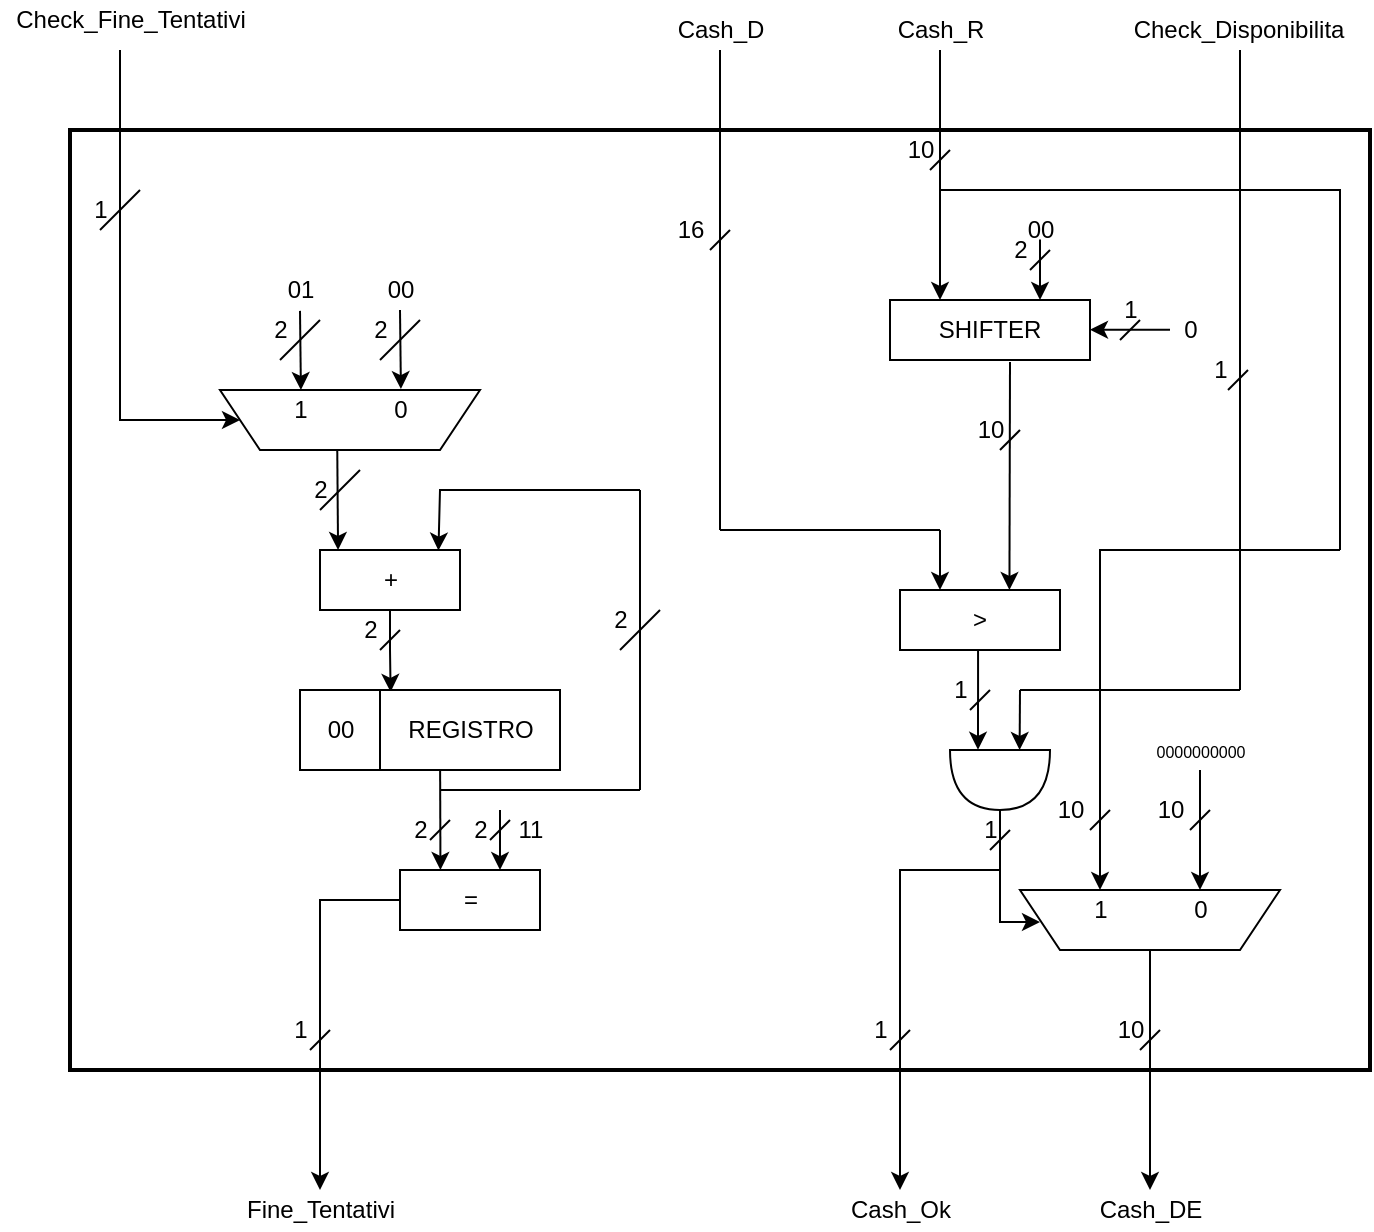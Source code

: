 <mxfile version="14.2.7" type="device"><diagram id="F1ZzKA-eBVkGZL5owRjH" name="Page-1"><mxGraphModel dx="1038" dy="580" grid="0" gridSize="10" guides="1" tooltips="1" connect="1" arrows="1" fold="1" page="1" pageScale="1" pageWidth="827" pageHeight="1169" math="0" shadow="0"><root><mxCell id="0"/><mxCell id="1" parent="0"/><mxCell id="3Wlb52w0nsUD1-H8WVIE-4" value="" style="shape=trapezoid;perimeter=trapezoidPerimeter;whiteSpace=wrap;html=1;fixedSize=1;rotation=-180;" parent="1" vertex="1"><mxGeometry x="170" y="610" width="130" height="30" as="geometry"/></mxCell><mxCell id="3Wlb52w0nsUD1-H8WVIE-15" style="edgeStyle=orthogonalEdgeStyle;rounded=0;orthogonalLoop=1;jettySize=auto;html=1;entryX=0.059;entryY=0.024;entryDx=0;entryDy=0;entryPerimeter=0;" parent="1" source="3Wlb52w0nsUD1-H8WVIE-5" target="3Wlb52w0nsUD1-H8WVIE-6" edge="1"><mxGeometry relative="1" as="geometry"/></mxCell><mxCell id="3Wlb52w0nsUD1-H8WVIE-5" value="" style="rounded=0;whiteSpace=wrap;html=1;" parent="1" vertex="1"><mxGeometry x="220" y="690" width="70" height="30" as="geometry"/></mxCell><mxCell id="3Wlb52w0nsUD1-H8WVIE-6" value="" style="rounded=0;whiteSpace=wrap;html=1;" parent="1" vertex="1"><mxGeometry x="250" y="760" width="90" height="40" as="geometry"/></mxCell><mxCell id="3Wlb52w0nsUD1-H8WVIE-7" value="" style="rounded=0;whiteSpace=wrap;html=1;" parent="1" vertex="1"><mxGeometry x="210" y="760" width="40" height="40" as="geometry"/></mxCell><mxCell id="3Wlb52w0nsUD1-H8WVIE-14" style="edgeStyle=orthogonalEdgeStyle;rounded=0;orthogonalLoop=1;jettySize=auto;html=1;exitX=0.5;exitY=1;exitDx=0;exitDy=0;" parent="1" source="3Wlb52w0nsUD1-H8WVIE-6" target="3Wlb52w0nsUD1-H8WVIE-6" edge="1"><mxGeometry relative="1" as="geometry"/></mxCell><mxCell id="3Wlb52w0nsUD1-H8WVIE-16" value="" style="rounded=0;whiteSpace=wrap;html=1;" parent="1" vertex="1"><mxGeometry x="260" y="850" width="70" height="30" as="geometry"/></mxCell><mxCell id="3Wlb52w0nsUD1-H8WVIE-20" value="" style="endArrow=classic;html=1;exitX=0.334;exitY=1.004;exitDx=0;exitDy=0;exitPerimeter=0;entryX=0.289;entryY=-0.001;entryDx=0;entryDy=0;entryPerimeter=0;" parent="1" source="3Wlb52w0nsUD1-H8WVIE-6" target="3Wlb52w0nsUD1-H8WVIE-16" edge="1"><mxGeometry width="50" height="50" relative="1" as="geometry"><mxPoint x="278" y="800" as="sourcePoint"/><mxPoint x="278" y="849" as="targetPoint"/><Array as="points"/></mxGeometry></mxCell><mxCell id="3Wlb52w0nsUD1-H8WVIE-22" value="" style="endArrow=none;html=1;" parent="1" edge="1"><mxGeometry width="50" height="50" relative="1" as="geometry"><mxPoint x="280" y="810" as="sourcePoint"/><mxPoint x="380" y="810" as="targetPoint"/></mxGeometry></mxCell><mxCell id="3Wlb52w0nsUD1-H8WVIE-23" value="" style="endArrow=none;html=1;" parent="1" edge="1"><mxGeometry width="50" height="50" relative="1" as="geometry"><mxPoint x="380" y="810" as="sourcePoint"/><mxPoint x="380" y="660" as="targetPoint"/></mxGeometry></mxCell><mxCell id="3Wlb52w0nsUD1-H8WVIE-24" value="" style="endArrow=classic;html=1;entryX=0.846;entryY=0.01;entryDx=0;entryDy=0;entryPerimeter=0;rounded=0;" parent="1" target="3Wlb52w0nsUD1-H8WVIE-5" edge="1"><mxGeometry width="50" height="50" relative="1" as="geometry"><mxPoint x="380" y="660" as="sourcePoint"/><mxPoint x="260" y="660" as="targetPoint"/><Array as="points"><mxPoint x="280" y="660"/></Array></mxGeometry></mxCell><mxCell id="3Wlb52w0nsUD1-H8WVIE-26" value="SHIFTER" style="rounded=0;whiteSpace=wrap;html=1;" parent="1" vertex="1"><mxGeometry x="505" y="565" width="100" height="30" as="geometry"/></mxCell><mxCell id="3Wlb52w0nsUD1-H8WVIE-27" value="&lt;font style=&quot;vertical-align: inherit&quot;&gt;&lt;font style=&quot;vertical-align: inherit&quot;&gt;&amp;gt;&lt;/font&gt;&lt;/font&gt;" style="rounded=0;whiteSpace=wrap;html=1;" parent="1" vertex="1"><mxGeometry x="510" y="710" width="80" height="30" as="geometry"/></mxCell><mxCell id="3Wlb52w0nsUD1-H8WVIE-28" value="" style="shape=trapezoid;perimeter=trapezoidPerimeter;whiteSpace=wrap;html=1;fixedSize=1;rotation=-180;align=left;" parent="1" vertex="1"><mxGeometry x="570" y="860" width="130" height="30" as="geometry"/></mxCell><mxCell id="3Wlb52w0nsUD1-H8WVIE-29" value="" style="shape=or;whiteSpace=wrap;html=1;rotation=90;" parent="1" vertex="1"><mxGeometry x="545" y="780" width="30" height="50" as="geometry"/></mxCell><mxCell id="3Wlb52w0nsUD1-H8WVIE-33" value="" style="endArrow=classic;html=1;entryX=0.8;entryY=0.009;entryDx=0;entryDy=0;entryPerimeter=0;" parent="1" edge="1"><mxGeometry width="50" height="50" relative="1" as="geometry"><mxPoint x="580" y="534.73" as="sourcePoint"/><mxPoint x="580" y="565" as="targetPoint"/></mxGeometry></mxCell><mxCell id="3Wlb52w0nsUD1-H8WVIE-34" value="" style="endArrow=classic;html=1;entryX=0.684;entryY=0;entryDx=0;entryDy=0;entryPerimeter=0;" parent="1" target="3Wlb52w0nsUD1-H8WVIE-27" edge="1"><mxGeometry width="50" height="50" relative="1" as="geometry"><mxPoint x="565" y="596" as="sourcePoint"/><mxPoint x="555.29" y="700" as="targetPoint"/></mxGeometry></mxCell><mxCell id="3Wlb52w0nsUD1-H8WVIE-35" value="" style="endArrow=classic;html=1;entryX=-0.004;entryY=0.72;entryDx=0;entryDy=0;entryPerimeter=0;exitX=0.488;exitY=1;exitDx=0;exitDy=0;exitPerimeter=0;" parent="1" source="3Wlb52w0nsUD1-H8WVIE-27" target="3Wlb52w0nsUD1-H8WVIE-29" edge="1"><mxGeometry width="50" height="50" relative="1" as="geometry"><mxPoint x="544" y="741" as="sourcePoint"/><mxPoint x="544" y="790" as="targetPoint"/></mxGeometry></mxCell><mxCell id="3Wlb52w0nsUD1-H8WVIE-37" value="" style="endArrow=classic;html=1;" parent="1" edge="1"><mxGeometry width="50" height="50" relative="1" as="geometry"><mxPoint x="570" y="760" as="sourcePoint"/><mxPoint x="569.81" y="790" as="targetPoint"/><Array as="points"><mxPoint x="569.81" y="790"/></Array></mxGeometry></mxCell><mxCell id="3Wlb52w0nsUD1-H8WVIE-38" value="" style="endArrow=classic;html=1;exitX=1;exitY=0.5;exitDx=0;exitDy=0;exitPerimeter=0;rounded=0;" parent="1" source="3Wlb52w0nsUD1-H8WVIE-29" edge="1"><mxGeometry width="50" height="50" relative="1" as="geometry"><mxPoint x="510" y="880" as="sourcePoint"/><mxPoint x="580" y="876" as="targetPoint"/><Array as="points"><mxPoint x="560" y="850"/><mxPoint x="560" y="876"/></Array></mxGeometry></mxCell><mxCell id="3Wlb52w0nsUD1-H8WVIE-41" value="" style="endArrow=classic;html=1;" parent="1" edge="1"><mxGeometry width="50" height="50" relative="1" as="geometry"><mxPoint x="660" y="800" as="sourcePoint"/><mxPoint x="660" y="860" as="targetPoint"/></mxGeometry></mxCell><mxCell id="3Wlb52w0nsUD1-H8WVIE-42" value="1" style="text;html=1;align=center;verticalAlign=middle;resizable=0;points=[];autosize=1;" parent="1" vertex="1"><mxGeometry x="600" y="860" width="20" height="20" as="geometry"/></mxCell><mxCell id="3Wlb52w0nsUD1-H8WVIE-43" value="0" style="text;html=1;align=center;verticalAlign=middle;resizable=0;points=[];autosize=1;" parent="1" vertex="1"><mxGeometry x="650" y="860" width="20" height="20" as="geometry"/></mxCell><mxCell id="3Wlb52w0nsUD1-H8WVIE-44" value="1" style="text;html=1;align=center;verticalAlign=middle;resizable=0;points=[];autosize=1;" parent="1" vertex="1"><mxGeometry x="200" y="610" width="20" height="20" as="geometry"/></mxCell><mxCell id="3Wlb52w0nsUD1-H8WVIE-45" value="0" style="text;html=1;align=center;verticalAlign=middle;resizable=0;points=[];autosize=1;" parent="1" vertex="1"><mxGeometry x="250" y="610" width="20" height="20" as="geometry"/></mxCell><mxCell id="3Wlb52w0nsUD1-H8WVIE-46" value="+" style="text;html=1;align=center;verticalAlign=middle;resizable=0;points=[];autosize=1;" parent="1" vertex="1"><mxGeometry x="245" y="695" width="20" height="20" as="geometry"/></mxCell><mxCell id="3Wlb52w0nsUD1-H8WVIE-47" value="00" style="text;html=1;align=center;verticalAlign=middle;resizable=0;points=[];autosize=1;" parent="1" vertex="1"><mxGeometry x="215" y="770" width="30" height="20" as="geometry"/></mxCell><mxCell id="3Wlb52w0nsUD1-H8WVIE-48" value="REGISTRO" style="text;html=1;align=center;verticalAlign=middle;resizable=0;points=[];autosize=1;" parent="1" vertex="1"><mxGeometry x="255" y="770" width="80" height="20" as="geometry"/></mxCell><mxCell id="3Wlb52w0nsUD1-H8WVIE-49" value="=" style="text;html=1;align=center;verticalAlign=middle;resizable=0;points=[];autosize=1;" parent="1" vertex="1"><mxGeometry x="285" y="855" width="20" height="20" as="geometry"/></mxCell><mxCell id="3Wlb52w0nsUD1-H8WVIE-50" value="" style="endArrow=classic;html=1;exitX=0.549;exitY=0;exitDx=0;exitDy=0;exitPerimeter=0;entryX=0.129;entryY=0;entryDx=0;entryDy=0;entryPerimeter=0;" parent="1" source="3Wlb52w0nsUD1-H8WVIE-4" target="3Wlb52w0nsUD1-H8WVIE-5" edge="1"><mxGeometry width="50" height="50" relative="1" as="geometry"><mxPoint x="229" y="650" as="sourcePoint"/><mxPoint x="229" y="680" as="targetPoint"/></mxGeometry></mxCell><mxCell id="3Wlb52w0nsUD1-H8WVIE-54" value="" style="endArrow=classic;html=1;entryX=0.523;entryY=-0.022;entryDx=0;entryDy=0;entryPerimeter=0;" parent="1" target="3Wlb52w0nsUD1-H8WVIE-45" edge="1"><mxGeometry width="50" height="50" relative="1" as="geometry"><mxPoint x="260" y="570" as="sourcePoint"/><mxPoint x="262" y="600" as="targetPoint"/></mxGeometry></mxCell><mxCell id="3Wlb52w0nsUD1-H8WVIE-55" value="" style="endArrow=classic;html=1;entryX=0.523;entryY=-0.022;entryDx=0;entryDy=0;entryPerimeter=0;" parent="1" edge="1"><mxGeometry width="50" height="50" relative="1" as="geometry"><mxPoint x="210.0" y="570.44" as="sourcePoint"/><mxPoint x="210.46" y="610.0" as="targetPoint"/></mxGeometry></mxCell><mxCell id="3Wlb52w0nsUD1-H8WVIE-56" value="01" style="text;html=1;align=center;verticalAlign=middle;resizable=0;points=[];autosize=1;" parent="1" vertex="1"><mxGeometry x="195" y="550" width="30" height="20" as="geometry"/></mxCell><mxCell id="3Wlb52w0nsUD1-H8WVIE-57" value="00" style="text;html=1;align=center;verticalAlign=middle;resizable=0;points=[];autosize=1;" parent="1" vertex="1"><mxGeometry x="245" y="550" width="30" height="20" as="geometry"/></mxCell><mxCell id="3Wlb52w0nsUD1-H8WVIE-58" value="" style="endArrow=classic;html=1;rounded=0;" parent="1" target="3Wlb52w0nsUD1-H8WVIE-4" edge="1"><mxGeometry width="50" height="50" relative="1" as="geometry"><mxPoint x="120" y="440" as="sourcePoint"/><mxPoint x="140" y="580" as="targetPoint"/><Array as="points"><mxPoint x="120" y="625"/></Array></mxGeometry></mxCell><mxCell id="3Wlb52w0nsUD1-H8WVIE-59" value="Check_Fine_Tentativi" style="text;html=1;align=center;verticalAlign=middle;resizable=0;points=[];autosize=1;" parent="1" vertex="1"><mxGeometry x="60" y="415" width="130" height="20" as="geometry"/></mxCell><mxCell id="3Wlb52w0nsUD1-H8WVIE-62" value="" style="endArrow=classic;html=1;exitX=0;exitY=0.5;exitDx=0;exitDy=0;rounded=0;" parent="1" source="3Wlb52w0nsUD1-H8WVIE-16" edge="1"><mxGeometry width="50" height="50" relative="1" as="geometry"><mxPoint x="165" y="875" as="sourcePoint"/><mxPoint x="220" y="1010" as="targetPoint"/><Array as="points"><mxPoint x="220" y="865"/></Array></mxGeometry></mxCell><mxCell id="3Wlb52w0nsUD1-H8WVIE-63" value="Fine_Tentativi" style="text;html=1;align=center;verticalAlign=middle;resizable=0;points=[];autosize=1;" parent="1" vertex="1"><mxGeometry x="175" y="1010" width="90" height="20" as="geometry"/></mxCell><mxCell id="3Wlb52w0nsUD1-H8WVIE-65" value="11" style="text;html=1;align=center;verticalAlign=middle;resizable=0;points=[];autosize=1;" parent="1" vertex="1"><mxGeometry x="310" y="820" width="30" height="20" as="geometry"/></mxCell><mxCell id="3Wlb52w0nsUD1-H8WVIE-67" value="" style="endArrow=classic;html=1;" parent="1" edge="1"><mxGeometry width="50" height="50" relative="1" as="geometry"><mxPoint x="645" y="579.83" as="sourcePoint"/><mxPoint x="605" y="579.83" as="targetPoint"/></mxGeometry></mxCell><mxCell id="3Wlb52w0nsUD1-H8WVIE-73" value="" style="endArrow=classic;html=1;exitX=0.5;exitY=0;exitDx=0;exitDy=0;" parent="1" source="3Wlb52w0nsUD1-H8WVIE-74" edge="1"><mxGeometry width="50" height="50" relative="1" as="geometry"><mxPoint x="460" y="1010" as="sourcePoint"/><mxPoint x="635" y="1010" as="targetPoint"/></mxGeometry></mxCell><mxCell id="3Wlb52w0nsUD1-H8WVIE-75" value="" style="endArrow=classic;html=1;anchorPointDirection=0;noJump=1;rounded=0;" parent="1" edge="1"><mxGeometry width="50" height="50" relative="1" as="geometry"><mxPoint x="560" y="850" as="sourcePoint"/><mxPoint x="510" y="1010" as="targetPoint"/><Array as="points"><mxPoint x="510" y="850"/></Array></mxGeometry></mxCell><mxCell id="3Wlb52w0nsUD1-H8WVIE-76" value="Cash_Ok" style="text;html=1;align=center;verticalAlign=middle;resizable=0;points=[];autosize=1;" parent="1" vertex="1"><mxGeometry x="475" y="1010" width="70" height="20" as="geometry"/></mxCell><mxCell id="3Wlb52w0nsUD1-H8WVIE-77" value="" style="endArrow=classic;html=1;" parent="1" edge="1"><mxGeometry width="50" height="50" relative="1" as="geometry"><mxPoint x="530" y="440" as="sourcePoint"/><mxPoint x="530" y="565" as="targetPoint"/></mxGeometry></mxCell><mxCell id="3Wlb52w0nsUD1-H8WVIE-78" value="&lt;font style=&quot;vertical-align: inherit&quot;&gt;&lt;font style=&quot;vertical-align: inherit&quot;&gt;Cash_R&lt;/font&gt;&lt;/font&gt;" style="text;html=1;align=center;verticalAlign=middle;resizable=0;points=[];autosize=1;" parent="1" vertex="1"><mxGeometry x="500" y="420" width="60" height="20" as="geometry"/></mxCell><mxCell id="3Wlb52w0nsUD1-H8WVIE-79" value="" style="endArrow=classic;html=1;entryX=0.25;entryY=0;entryDx=0;entryDy=0;" parent="1" target="3Wlb52w0nsUD1-H8WVIE-27" edge="1"><mxGeometry width="50" height="50" relative="1" as="geometry"><mxPoint x="530" y="680" as="sourcePoint"/><mxPoint x="530" y="690" as="targetPoint"/></mxGeometry></mxCell><mxCell id="3Wlb52w0nsUD1-H8WVIE-80" value="" style="endArrow=none;html=1;" parent="1" edge="1"><mxGeometry width="50" height="50" relative="1" as="geometry"><mxPoint x="420" y="680" as="sourcePoint"/><mxPoint x="530" y="680" as="targetPoint"/></mxGeometry></mxCell><mxCell id="3Wlb52w0nsUD1-H8WVIE-81" value="" style="endArrow=none;html=1;" parent="1" source="3Wlb52w0nsUD1-H8WVIE-39" edge="1"><mxGeometry width="50" height="50" relative="1" as="geometry"><mxPoint x="420" y="680" as="sourcePoint"/><mxPoint x="420" y="440" as="targetPoint"/></mxGeometry></mxCell><mxCell id="3Wlb52w0nsUD1-H8WVIE-82" value="&lt;font style=&quot;vertical-align: inherit&quot;&gt;&lt;font style=&quot;vertical-align: inherit&quot;&gt;Cash_D&lt;/font&gt;&lt;/font&gt;" style="text;html=1;align=center;verticalAlign=middle;resizable=0;points=[];autosize=1;" parent="1" vertex="1"><mxGeometry x="390" y="420" width="60" height="20" as="geometry"/></mxCell><mxCell id="3Wlb52w0nsUD1-H8WVIE-83" value="" style="endArrow=none;html=1;" parent="1" edge="1"><mxGeometry width="50" height="50" relative="1" as="geometry"><mxPoint x="570" y="760" as="sourcePoint"/><mxPoint x="680" y="760" as="targetPoint"/></mxGeometry></mxCell><mxCell id="3Wlb52w0nsUD1-H8WVIE-84" value="" style="endArrow=none;html=1;" parent="1" edge="1"><mxGeometry width="50" height="50" relative="1" as="geometry"><mxPoint x="680" y="760" as="sourcePoint"/><mxPoint x="680" y="440" as="targetPoint"/></mxGeometry></mxCell><mxCell id="3Wlb52w0nsUD1-H8WVIE-85" value="Check_Disponibilita" style="text;html=1;align=center;verticalAlign=middle;resizable=0;points=[];autosize=1;" parent="1" vertex="1"><mxGeometry x="619" y="420" width="120" height="20" as="geometry"/></mxCell><mxCell id="3Wlb52w0nsUD1-H8WVIE-74" value="Cash_DE" style="text;html=1;align=center;verticalAlign=middle;resizable=0;points=[];autosize=1;" parent="1" vertex="1"><mxGeometry x="600" y="1010" width="70" height="20" as="geometry"/></mxCell><mxCell id="oKZ-Uz7HaPPrCYo14YE5-1" value="" style="endArrow=classic;html=1;exitX=0.5;exitY=0;exitDx=0;exitDy=0;" parent="1" source="3Wlb52w0nsUD1-H8WVIE-28" target="3Wlb52w0nsUD1-H8WVIE-74" edge="1"><mxGeometry width="50" height="50" relative="1" as="geometry"><mxPoint x="635" y="890" as="sourcePoint"/><mxPoint x="635" y="1010" as="targetPoint"/></mxGeometry></mxCell><mxCell id="oKZ-Uz7HaPPrCYo14YE5-2" value="" style="endArrow=none;html=1;" parent="1" edge="1"><mxGeometry width="50" height="50" relative="1" as="geometry"><mxPoint x="110" y="530" as="sourcePoint"/><mxPoint x="130" y="510" as="targetPoint"/></mxGeometry></mxCell><mxCell id="oKZ-Uz7HaPPrCYo14YE5-4" value="" style="endArrow=none;html=1;" parent="1" edge="1"><mxGeometry width="50" height="50" relative="1" as="geometry"><mxPoint x="200" y="595" as="sourcePoint"/><mxPoint x="220" y="575" as="targetPoint"/></mxGeometry></mxCell><mxCell id="oKZ-Uz7HaPPrCYo14YE5-5" value="" style="endArrow=none;html=1;" parent="1" edge="1"><mxGeometry width="50" height="50" relative="1" as="geometry"><mxPoint x="250" y="595" as="sourcePoint"/><mxPoint x="270" y="575" as="targetPoint"/></mxGeometry></mxCell><mxCell id="oKZ-Uz7HaPPrCYo14YE5-6" value="" style="endArrow=none;html=1;" parent="1" edge="1"><mxGeometry width="50" height="50" relative="1" as="geometry"><mxPoint x="275" y="835" as="sourcePoint"/><mxPoint x="285" y="825" as="targetPoint"/></mxGeometry></mxCell><mxCell id="oKZ-Uz7HaPPrCYo14YE5-9" value="" style="endArrow=none;html=1;" parent="1" edge="1"><mxGeometry width="50" height="50" relative="1" as="geometry"><mxPoint x="305" y="835" as="sourcePoint"/><mxPoint x="315" y="825" as="targetPoint"/><Array as="points"><mxPoint x="315" y="825"/></Array></mxGeometry></mxCell><mxCell id="oKZ-Uz7HaPPrCYo14YE5-11" value="" style="endArrow=classic;html=1;" parent="1" edge="1"><mxGeometry width="50" height="50" relative="1" as="geometry"><mxPoint x="310" y="820" as="sourcePoint"/><mxPoint x="310" y="850.003" as="targetPoint"/></mxGeometry></mxCell><mxCell id="oKZ-Uz7HaPPrCYo14YE5-12" value="2" style="text;html=1;align=center;verticalAlign=middle;resizable=0;points=[];autosize=1;" parent="1" vertex="1"><mxGeometry x="260" y="820" width="20" height="20" as="geometry"/></mxCell><mxCell id="oKZ-Uz7HaPPrCYo14YE5-13" value="2" style="text;html=1;align=center;verticalAlign=middle;resizable=0;points=[];autosize=1;" parent="1" vertex="1"><mxGeometry x="290" y="820" width="20" height="20" as="geometry"/></mxCell><mxCell id="oKZ-Uz7HaPPrCYo14YE5-14" value="2" style="text;html=1;align=center;verticalAlign=middle;resizable=0;points=[];autosize=1;" parent="1" vertex="1"><mxGeometry x="190" y="570" width="20" height="20" as="geometry"/></mxCell><mxCell id="oKZ-Uz7HaPPrCYo14YE5-15" value="2" style="text;html=1;align=center;verticalAlign=middle;resizable=0;points=[];autosize=1;" parent="1" vertex="1"><mxGeometry x="240" y="570" width="20" height="20" as="geometry"/></mxCell><mxCell id="oKZ-Uz7HaPPrCYo14YE5-16" value="1" style="text;html=1;align=center;verticalAlign=middle;resizable=0;points=[];autosize=1;" parent="1" vertex="1"><mxGeometry x="100" y="510" width="20" height="20" as="geometry"/></mxCell><mxCell id="oKZ-Uz7HaPPrCYo14YE5-17" value="" style="endArrow=none;html=1;" parent="1" edge="1"><mxGeometry width="50" height="50" relative="1" as="geometry"><mxPoint x="215" y="940" as="sourcePoint"/><mxPoint x="225" y="930" as="targetPoint"/></mxGeometry></mxCell><mxCell id="oKZ-Uz7HaPPrCYo14YE5-18" value="1" style="text;html=1;align=center;verticalAlign=middle;resizable=0;points=[];autosize=1;" parent="1" vertex="1"><mxGeometry x="200" y="920" width="20" height="20" as="geometry"/></mxCell><mxCell id="oKZ-Uz7HaPPrCYo14YE5-21" value="" style="endArrow=none;html=1;" parent="1" edge="1"><mxGeometry width="50" height="50" relative="1" as="geometry"><mxPoint x="220.0" y="670" as="sourcePoint"/><mxPoint x="240.0" y="650" as="targetPoint"/></mxGeometry></mxCell><mxCell id="oKZ-Uz7HaPPrCYo14YE5-23" value="" style="endArrow=none;html=1;" parent="1" edge="1"><mxGeometry width="50" height="50" relative="1" as="geometry"><mxPoint x="370.0" y="740" as="sourcePoint"/><mxPoint x="390.0" y="720" as="targetPoint"/></mxGeometry></mxCell><mxCell id="oKZ-Uz7HaPPrCYo14YE5-27" value="" style="endArrow=none;html=1;" parent="1" edge="1"><mxGeometry width="50" height="50" relative="1" as="geometry"><mxPoint x="250" y="740" as="sourcePoint"/><mxPoint x="260" y="730" as="targetPoint"/></mxGeometry></mxCell><mxCell id="oKZ-Uz7HaPPrCYo14YE5-28" value="2" style="text;html=1;align=center;verticalAlign=middle;resizable=0;points=[];autosize=1;" parent="1" vertex="1"><mxGeometry x="235" y="720" width="20" height="20" as="geometry"/></mxCell><mxCell id="oKZ-Uz7HaPPrCYo14YE5-29" value="2" style="text;html=1;align=center;verticalAlign=middle;resizable=0;points=[];autosize=1;" parent="1" vertex="1"><mxGeometry x="210" y="650" width="20" height="20" as="geometry"/></mxCell><mxCell id="oKZ-Uz7HaPPrCYo14YE5-30" value="2" style="text;html=1;align=center;verticalAlign=middle;resizable=0;points=[];autosize=1;" parent="1" vertex="1"><mxGeometry x="360" y="715" width="20" height="20" as="geometry"/></mxCell><mxCell id="oKZ-Uz7HaPPrCYo14YE5-31" value="" style="endArrow=none;html=1;" parent="1" edge="1"><mxGeometry width="50" height="50" relative="1" as="geometry"><mxPoint x="525" y="500" as="sourcePoint"/><mxPoint x="535" y="490" as="targetPoint"/></mxGeometry></mxCell><mxCell id="oKZ-Uz7HaPPrCYo14YE5-32" value="" style="endArrow=none;html=1;" parent="1" edge="1"><mxGeometry width="50" height="50" relative="1" as="geometry"><mxPoint x="415" y="540" as="sourcePoint"/><mxPoint x="425" y="530" as="targetPoint"/></mxGeometry></mxCell><mxCell id="oKZ-Uz7HaPPrCYo14YE5-33" value="" style="endArrow=none;html=1;" parent="1" edge="1"><mxGeometry width="50" height="50" relative="1" as="geometry"><mxPoint x="674" y="610" as="sourcePoint"/><mxPoint x="684" y="600" as="targetPoint"/></mxGeometry></mxCell><mxCell id="oKZ-Uz7HaPPrCYo14YE5-37" value="" style="endArrow=none;html=1;" parent="1" edge="1"><mxGeometry width="50" height="50" relative="1" as="geometry"><mxPoint x="560" y="640" as="sourcePoint"/><mxPoint x="570" y="630" as="targetPoint"/></mxGeometry></mxCell><mxCell id="oKZ-Uz7HaPPrCYo14YE5-38" value="" style="endArrow=none;html=1;" parent="1" edge="1"><mxGeometry width="50" height="50" relative="1" as="geometry"><mxPoint x="545" y="770" as="sourcePoint"/><mxPoint x="555" y="760" as="targetPoint"/></mxGeometry></mxCell><mxCell id="oKZ-Uz7HaPPrCYo14YE5-39" value="" style="endArrow=none;html=1;" parent="1" edge="1"><mxGeometry width="50" height="50" relative="1" as="geometry"><mxPoint x="655" y="830" as="sourcePoint"/><mxPoint x="665" y="820" as="targetPoint"/></mxGeometry></mxCell><mxCell id="oKZ-Uz7HaPPrCYo14YE5-40" value="" style="endArrow=classic;html=1;entryX=0.5;entryY=0;entryDx=0;entryDy=0;entryPerimeter=0;rounded=0;" parent="1" target="3Wlb52w0nsUD1-H8WVIE-42" edge="1"><mxGeometry width="50" height="50" relative="1" as="geometry"><mxPoint x="730" y="690" as="sourcePoint"/><mxPoint x="610" y="780" as="targetPoint"/><Array as="points"><mxPoint x="610" y="690"/></Array></mxGeometry></mxCell><mxCell id="oKZ-Uz7HaPPrCYo14YE5-41" value="" style="endArrow=none;html=1;" parent="1" edge="1"><mxGeometry width="50" height="50" relative="1" as="geometry"><mxPoint x="605" y="830" as="sourcePoint"/><mxPoint x="615" y="820" as="targetPoint"/></mxGeometry></mxCell><mxCell id="oKZ-Uz7HaPPrCYo14YE5-42" value="" style="endArrow=none;html=1;" parent="1" edge="1"><mxGeometry width="50" height="50" relative="1" as="geometry"><mxPoint x="505.0" y="940" as="sourcePoint"/><mxPoint x="515.0" y="930" as="targetPoint"/></mxGeometry></mxCell><mxCell id="oKZ-Uz7HaPPrCYo14YE5-43" value="" style="endArrow=none;html=1;" parent="1" edge="1"><mxGeometry width="50" height="50" relative="1" as="geometry"><mxPoint x="630.0" y="940" as="sourcePoint"/><mxPoint x="640.0" y="930" as="targetPoint"/></mxGeometry></mxCell><mxCell id="oKZ-Uz7HaPPrCYo14YE5-44" value="" style="endArrow=none;html=1;" parent="1" edge="1"><mxGeometry width="50" height="50" relative="1" as="geometry"><mxPoint x="555.0" y="840" as="sourcePoint"/><mxPoint x="565.0" y="830" as="targetPoint"/></mxGeometry></mxCell><mxCell id="oKZ-Uz7HaPPrCYo14YE5-45" value="&lt;font style=&quot;vertical-align: inherit&quot;&gt;&lt;font style=&quot;vertical-align: inherit&quot;&gt;10&lt;/font&gt;&lt;/font&gt;" style="text;html=1;align=center;verticalAlign=middle;resizable=0;points=[];autosize=1;" parent="1" vertex="1"><mxGeometry x="505" y="480" width="30" height="20" as="geometry"/></mxCell><mxCell id="oKZ-Uz7HaPPrCYo14YE5-46" value="&lt;font style=&quot;vertical-align: inherit&quot;&gt;&lt;font style=&quot;vertical-align: inherit&quot;&gt;16&lt;/font&gt;&lt;/font&gt;" style="text;html=1;align=center;verticalAlign=middle;resizable=0;points=[];autosize=1;" parent="1" vertex="1"><mxGeometry x="390" y="520" width="30" height="20" as="geometry"/></mxCell><mxCell id="oKZ-Uz7HaPPrCYo14YE5-47" value="" style="endArrow=none;html=1;" parent="1" edge="1"><mxGeometry width="50" height="50" relative="1" as="geometry"><mxPoint x="575" y="550" as="sourcePoint"/><mxPoint x="585" y="540" as="targetPoint"/></mxGeometry></mxCell><mxCell id="oKZ-Uz7HaPPrCYo14YE5-48" value="&lt;font style=&quot;vertical-align: inherit&quot;&gt;&lt;font style=&quot;vertical-align: inherit&quot;&gt;2&lt;/font&gt;&lt;/font&gt;" style="text;html=1;align=center;verticalAlign=middle;resizable=0;points=[];autosize=1;" parent="1" vertex="1"><mxGeometry x="560" y="530" width="20" height="20" as="geometry"/></mxCell><mxCell id="oKZ-Uz7HaPPrCYo14YE5-52" value="&lt;font style=&quot;vertical-align: inherit&quot;&gt;&lt;font style=&quot;vertical-align: inherit&quot;&gt;10&lt;/font&gt;&lt;/font&gt;" style="text;html=1;align=center;verticalAlign=middle;resizable=0;points=[];autosize=1;" parent="1" vertex="1"><mxGeometry x="540" y="620" width="30" height="20" as="geometry"/></mxCell><mxCell id="oKZ-Uz7HaPPrCYo14YE5-55" value="1" style="text;html=1;align=center;verticalAlign=middle;resizable=0;points=[];autosize=1;" parent="1" vertex="1"><mxGeometry x="530" y="750" width="20" height="20" as="geometry"/></mxCell><mxCell id="oKZ-Uz7HaPPrCYo14YE5-56" value="1" style="text;html=1;align=center;verticalAlign=middle;resizable=0;points=[];autosize=1;" parent="1" vertex="1"><mxGeometry x="660" y="590" width="20" height="20" as="geometry"/></mxCell><mxCell id="oKZ-Uz7HaPPrCYo14YE5-58" value="10" style="text;html=1;align=center;verticalAlign=middle;resizable=0;points=[];autosize=1;" parent="1" vertex="1"><mxGeometry x="580" y="810" width="30" height="20" as="geometry"/></mxCell><mxCell id="oKZ-Uz7HaPPrCYo14YE5-59" value="10" style="text;html=1;align=center;verticalAlign=middle;resizable=0;points=[];autosize=1;" parent="1" vertex="1"><mxGeometry x="630" y="810" width="30" height="20" as="geometry"/></mxCell><mxCell id="oKZ-Uz7HaPPrCYo14YE5-60" value="1" style="text;html=1;align=center;verticalAlign=middle;resizable=0;points=[];autosize=1;" parent="1" vertex="1"><mxGeometry x="545" y="820" width="20" height="20" as="geometry"/></mxCell><mxCell id="oKZ-Uz7HaPPrCYo14YE5-61" value="1" style="text;html=1;align=center;verticalAlign=middle;resizable=0;points=[];autosize=1;" parent="1" vertex="1"><mxGeometry x="490" y="920" width="20" height="20" as="geometry"/></mxCell><mxCell id="oKZ-Uz7HaPPrCYo14YE5-62" value="10" style="text;html=1;align=center;verticalAlign=middle;resizable=0;points=[];autosize=1;" parent="1" vertex="1"><mxGeometry x="610" y="920" width="30" height="20" as="geometry"/></mxCell><mxCell id="ZiNMefFkdnp6uzBAAPx0-2" value="&lt;font style=&quot;vertical-align: inherit&quot;&gt;&lt;font style=&quot;vertical-align: inherit&quot;&gt;00&lt;/font&gt;&lt;/font&gt;" style="text;html=1;align=center;verticalAlign=middle;resizable=0;points=[];autosize=1;" parent="1" vertex="1"><mxGeometry x="565" y="520" width="30" height="20" as="geometry"/></mxCell><mxCell id="ZiNMefFkdnp6uzBAAPx0-3" value="" style="endArrow=none;html=1;" parent="1" edge="1"><mxGeometry width="50" height="50" relative="1" as="geometry"><mxPoint x="620" y="585" as="sourcePoint"/><mxPoint x="630" y="575" as="targetPoint"/></mxGeometry></mxCell><mxCell id="ZiNMefFkdnp6uzBAAPx0-4" value="&lt;font style=&quot;vertical-align: inherit&quot;&gt;&lt;font style=&quot;vertical-align: inherit&quot;&gt;&lt;font style=&quot;vertical-align: inherit&quot;&gt;&lt;font style=&quot;vertical-align: inherit&quot;&gt;1&lt;/font&gt;&lt;/font&gt;&lt;/font&gt;&lt;/font&gt;" style="text;html=1;align=center;verticalAlign=middle;resizable=0;points=[];autosize=1;" parent="1" vertex="1"><mxGeometry x="615" y="560" width="20" height="20" as="geometry"/></mxCell><mxCell id="ZiNMefFkdnp6uzBAAPx0-5" value="&lt;font style=&quot;vertical-align: inherit&quot;&gt;&lt;font style=&quot;vertical-align: inherit&quot;&gt;&lt;font style=&quot;vertical-align: inherit&quot;&gt;&lt;font style=&quot;vertical-align: inherit&quot;&gt;0&lt;/font&gt;&lt;/font&gt;&lt;/font&gt;&lt;/font&gt;" style="text;html=1;align=center;verticalAlign=middle;resizable=0;points=[];autosize=1;" parent="1" vertex="1"><mxGeometry x="645" y="570" width="20" height="20" as="geometry"/></mxCell><mxCell id="ZiNMefFkdnp6uzBAAPx0-6" value="&lt;font style=&quot;vertical-align: inherit&quot;&gt;&lt;font style=&quot;vertical-align: inherit ; font-size: 8px&quot;&gt;0000000000&lt;/font&gt;&lt;/font&gt;" style="text;html=1;align=center;verticalAlign=middle;resizable=0;points=[];autosize=1;" parent="1" vertex="1"><mxGeometry x="630" y="780" width="60" height="20" as="geometry"/></mxCell><mxCell id="aPxYYZ1kFXg1mBCWbeuT-1" value="" style="endArrow=none;html=1;rounded=0;" parent="1" edge="1"><mxGeometry width="50" height="50" relative="1" as="geometry"><mxPoint x="730" y="690" as="sourcePoint"/><mxPoint x="530" y="510" as="targetPoint"/><Array as="points"><mxPoint x="730" y="510"/></Array></mxGeometry></mxCell><mxCell id="3Wlb52w0nsUD1-H8WVIE-39" value="" style="rounded=0;whiteSpace=wrap;html=1;perimeterSpacing=2;strokeWidth=2;fillColor=none;imageAspect=1;" parent="1" vertex="1"><mxGeometry x="95" y="480" width="650" height="470" as="geometry"/></mxCell><mxCell id="aPxYYZ1kFXg1mBCWbeuT-2" value="" style="endArrow=none;html=1;" parent="1" target="3Wlb52w0nsUD1-H8WVIE-39" edge="1"><mxGeometry width="50" height="50" relative="1" as="geometry"><mxPoint x="420" y="680" as="sourcePoint"/><mxPoint x="420" y="440" as="targetPoint"/></mxGeometry></mxCell></root></mxGraphModel></diagram></mxfile>